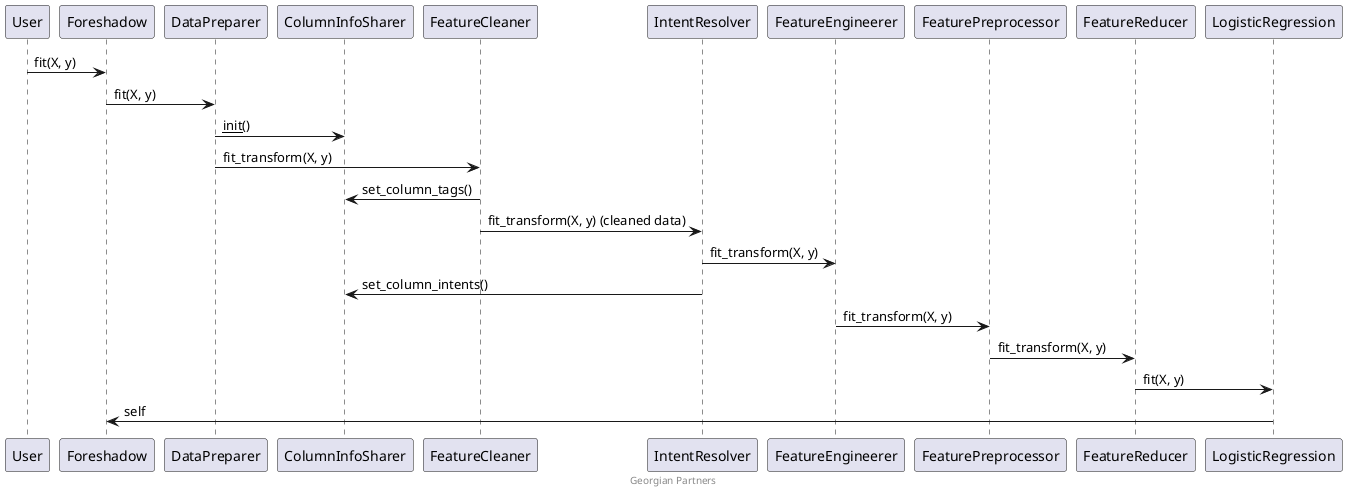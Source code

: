 @startuml

' This really isn't true and an oversimplification. 
' Everything is in a pipeline and the previous object is not
' calling the fits, the sklearn Pipeline is the one orchestrating
' these calls. This suffices as a big picture view of the 
' calls nevertheless.

participant User

User -> Foreshadow: fit(X, y)
Foreshadow -> DataPreparer: fit(X, y)
DataPreparer -> ColumnInfoSharer: __init__()

DataPreparer -> FeatureCleaner: fit_transform(X, y)
FeatureCleaner -> ColumnInfoSharer: set_column_tags()
FeatureCleaner -> IntentResolver: fit_transform(X, y) (cleaned data)

IntentResolver -> FeatureEngineerer: fit_transform(X, y)
IntentResolver -> ColumnInfoSharer: set_column_intents()

FeatureEngineerer -> FeaturePreprocessor: fit_transform(X, y)
FeaturePreprocessor -> FeatureReducer: fit_transform(X, y)

FeatureReducer -> LogisticRegression: fit(X, y)

LogisticRegression -> Foreshadow: self

center footer Georgian Partners
@enduml